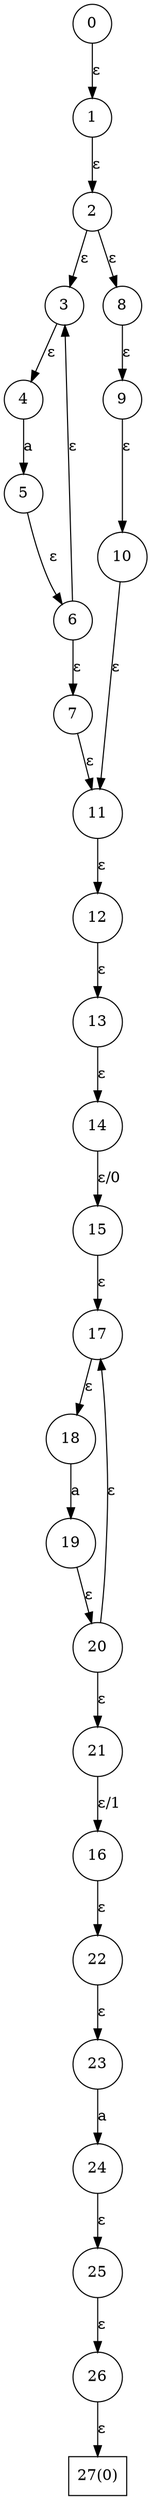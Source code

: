 digraph a_star_capture {	0 -> 1[label="ε"]
	1 -> 2[label="ε"]
	2 -> 3[label="ε"]
	2 -> 8[label="ε"]
	3 -> 4[label="ε"]
	4 -> 5[label="a"]
	5 -> 6[label="ε"]
	6 -> 3[label="ε"]
	6 -> 7[label="ε"]
	7 -> 11[label="ε"]
	8 -> 9[label="ε"]
	9 -> 10[label="ε"]
	10 -> 11[label="ε"]
	11 -> 12[label="ε"]
	12 -> 13[label="ε"]
	13 -> 14[label="ε"]
	14 -> 15[label="ε/0"]
	15 -> 17[label="ε"]
	16 -> 22[label="ε"]
	17 -> 18[label="ε"]
	18 -> 19[label="a"]
	19 -> 20[label="ε"]
	20 -> 17[label="ε"]
	20 -> 21[label="ε"]
	21 -> 16[label="ε/1"]
	22 -> 23[label="ε"]
	23 -> 24[label="a"]
	24 -> 25[label="ε"]
	25 -> 26[label="ε"]
	26 -> 27[label="ε"]0[shape=circle,label=0]
1[shape=circle,label=1]
2[shape=circle,label=2]
3[shape=circle,label=3]
4[shape=circle,label=4]
5[shape=circle,label=5]
6[shape=circle,label=6]
7[shape=circle,label=7]
8[shape=circle,label=8]
9[shape=circle,label=9]
10[shape=circle,label=10]
11[shape=circle,label=11]
12[shape=circle,label=12]
13[shape=circle,label=13]
14[shape=circle,label=14]
15[shape=circle,label=15]
16[shape=circle,label=16]
17[shape=circle,label=17]
18[shape=circle,label=18]
19[shape=circle,label=19]
20[shape=circle,label=20]
21[shape=circle,label=21]
22[shape=circle,label=22]
23[shape=circle,label=23]
24[shape=circle,label=24]
25[shape=circle,label=25]
26[shape=circle,label=26]
27[shape=box,label="27(0)"]}
